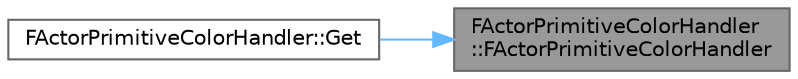 digraph "FActorPrimitiveColorHandler::FActorPrimitiveColorHandler"
{
 // INTERACTIVE_SVG=YES
 // LATEX_PDF_SIZE
  bgcolor="transparent";
  edge [fontname=Helvetica,fontsize=10,labelfontname=Helvetica,labelfontsize=10];
  node [fontname=Helvetica,fontsize=10,shape=box,height=0.2,width=0.4];
  rankdir="RL";
  Node1 [id="Node000001",label="FActorPrimitiveColorHandler\l::FActorPrimitiveColorHandler",height=0.2,width=0.4,color="gray40", fillcolor="grey60", style="filled", fontcolor="black",tooltip=" "];
  Node1 -> Node2 [id="edge1_Node000001_Node000002",dir="back",color="steelblue1",style="solid",tooltip=" "];
  Node2 [id="Node000002",label="FActorPrimitiveColorHandler::Get",height=0.2,width=0.4,color="grey40", fillcolor="white", style="filled",URL="$da/deb/classFActorPrimitiveColorHandler.html#ac3d4b86445286500490b16ca797293a2",tooltip=" "];
}

